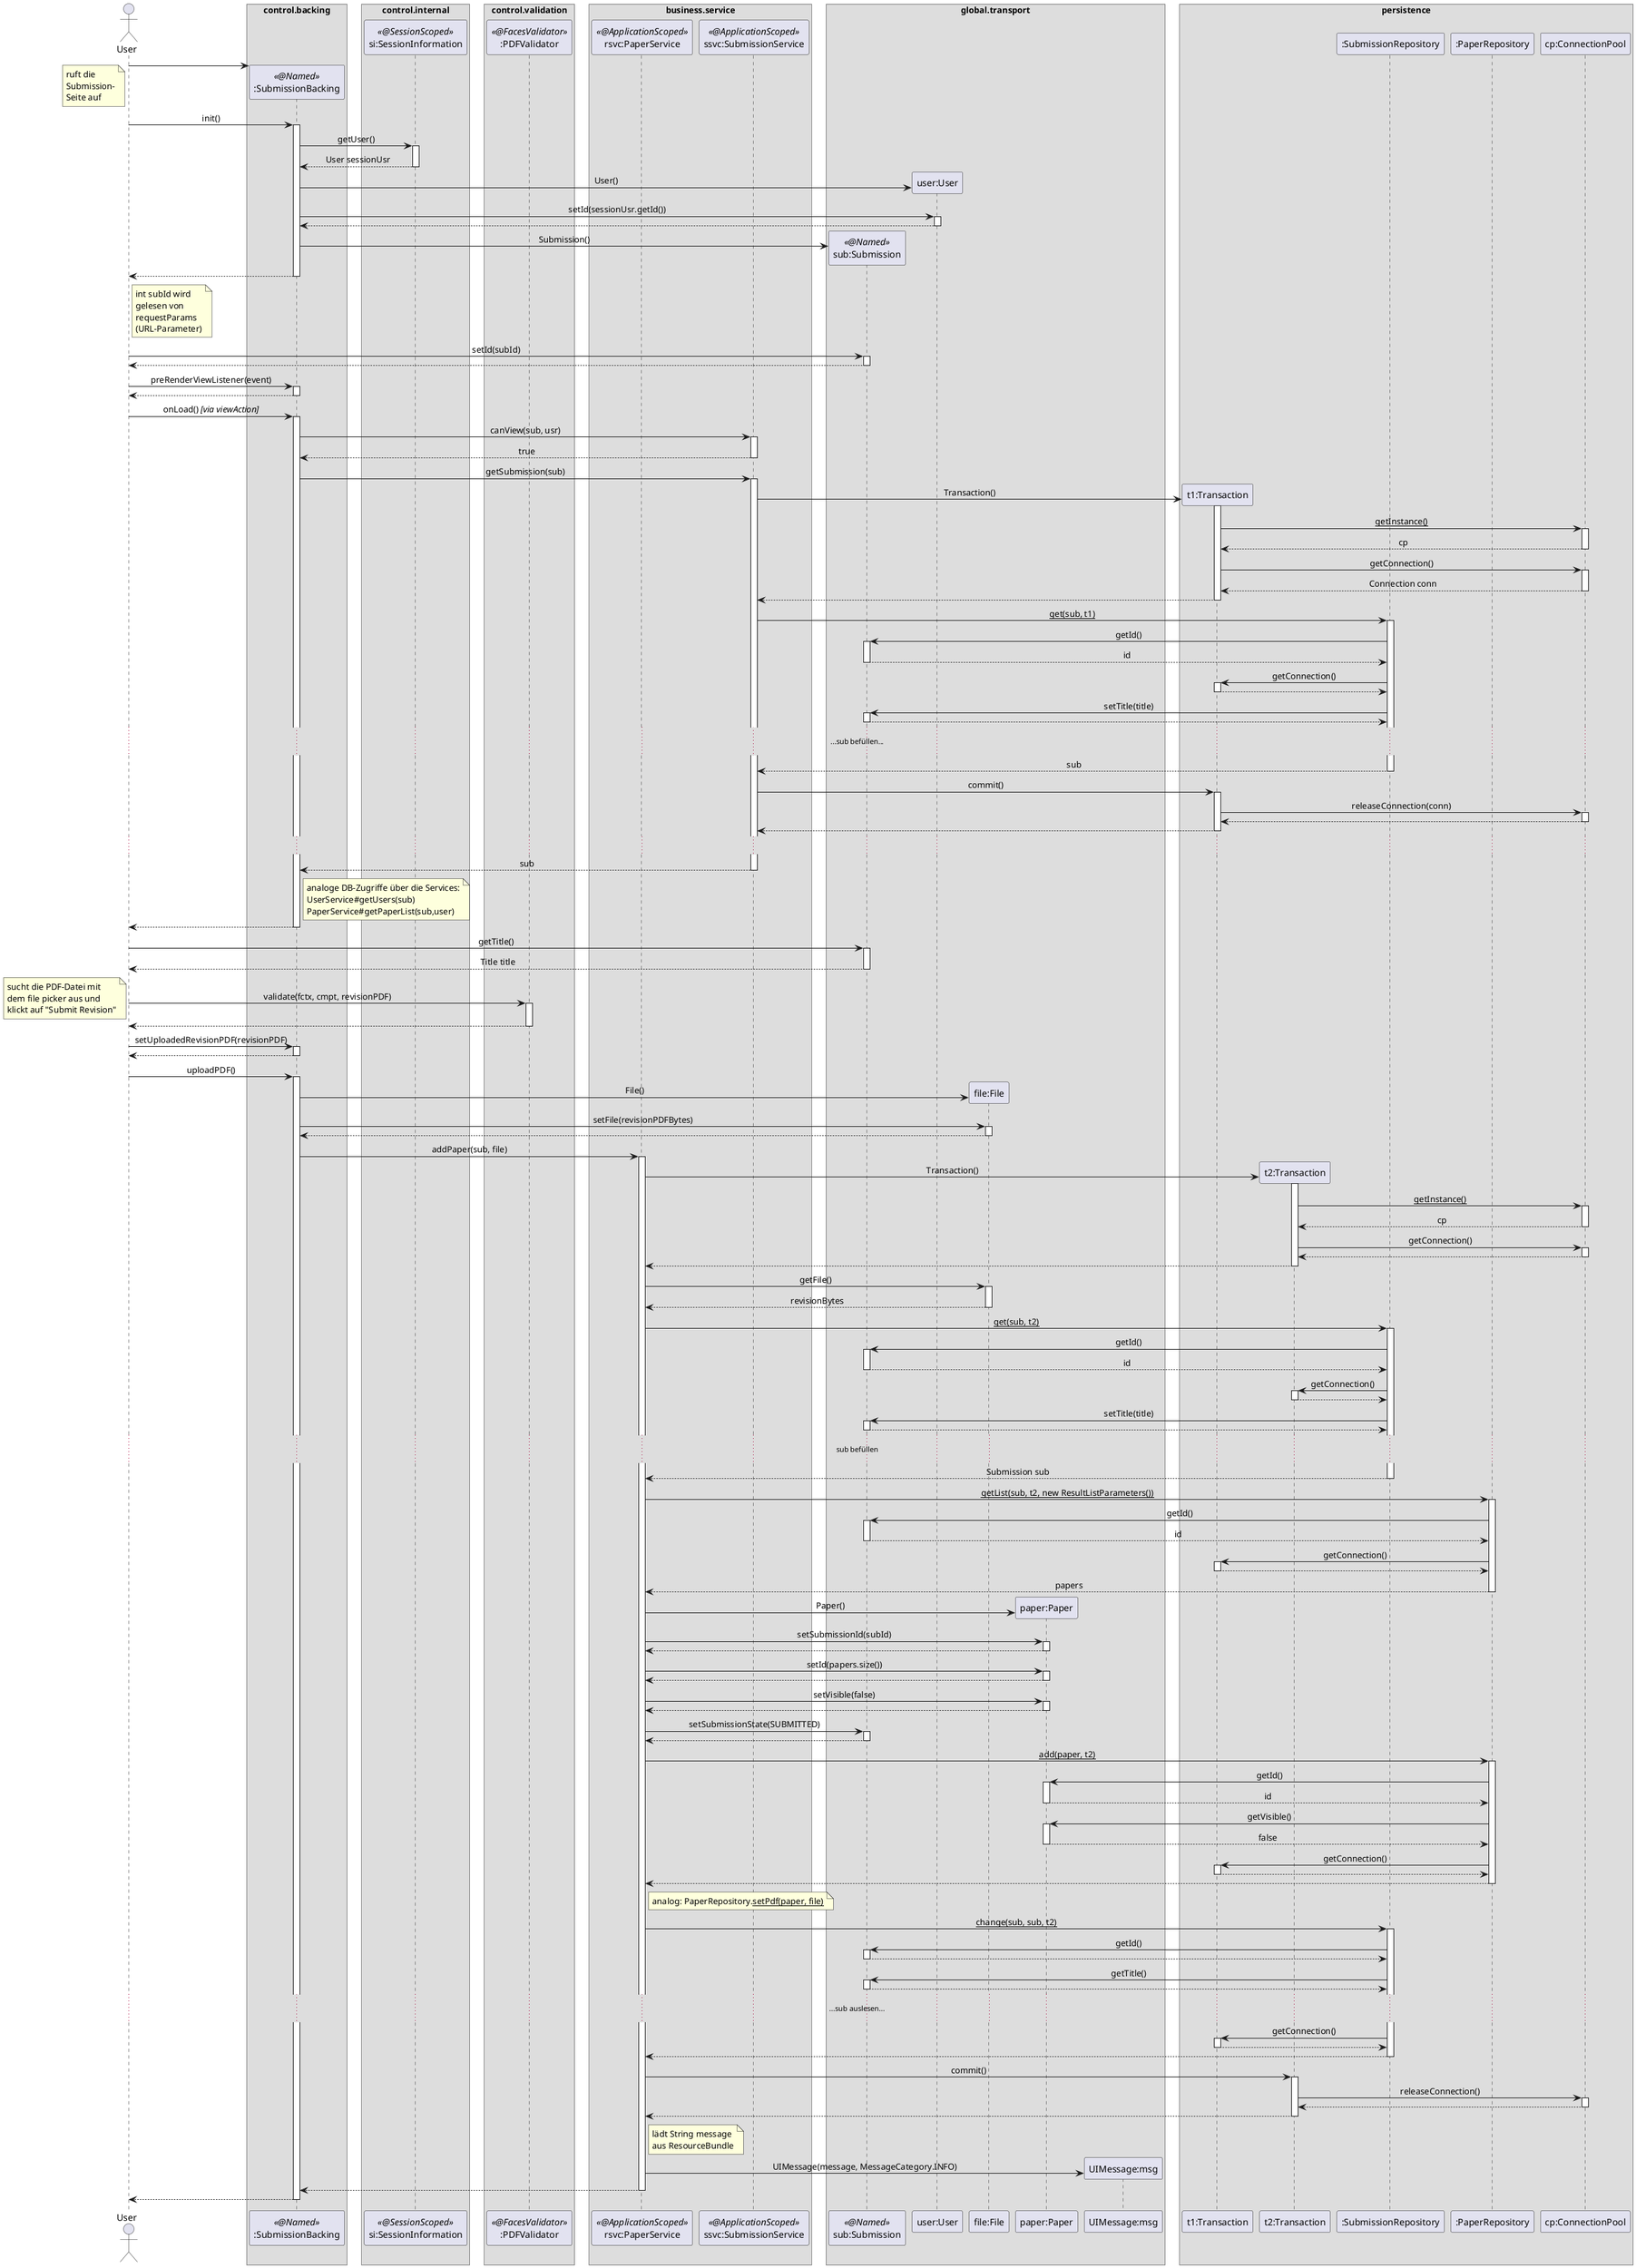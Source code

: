 @startuml
'https://plantuml.com/sequence-diagram

'!theme aws-orange
skinparam sequenceMessageAlign center
skinparam BoxPadding 10
'skinparam LifelineStrategy nosolid
'autonumber
'autoactivate on
'hide footbox

actor User as user

box "control.backing"
    participant ":SubmissionBacking" as sb << @Named >>
end box
'box "???"
'    participant ":ResourceBundle" as rscBundle
'end box
box "control.internal"
    participant "si:SessionInformation" as si << @SessionScoped >>
end box
box "control.validation"
    participant ":PDFValidator" as pdfv << @FacesValidator >>
end box
box "business.service"
    participant "rsvc:PaperService" as rsvc << @ApplicationScoped >>
    participant "ssvc:SubmissionService" as ssvc << @ApplicationScoped >>
end box
box "global.transport"
    participant "sub:Submission" as sub << @Named >>
    participant "user:User" as usr
    participant "file:File" as file
    participant "paper:Paper" as paper
    participant "UIMessage:msg" as msg
end box
box persistence
    participant "t1:Transaction" as t1
    participant "t2:Transaction" as t2
    participant ":SubmissionRepository" as sr
    participant ":PaperRepository" as pr
    participant "cp:ConnectionPool" as cp
end box

create sb
user -> sb
note left
    ruft die
    Submission-
    Seite auf
end note
user -> sb : init()
activate sb
    sb -> si ++ : getUser()
    return User sessionUsr
    sb -> usr ** : User()
    sb -> usr ++ : setId(sessionUsr.getId())
    return
    sb -> sub ** : Submission()
return

note right of user
    int subId wird
    gelesen von
    requestParams
    (URL-Parameter)
end note
user -> sub ++ : setId(subId)
return

user -> sb ++ : preRenderViewListener(event)
return

user -> sb ++ : onLoad() //[via viewAction]//
    sb -> ssvc ++ : canView(sub, usr)
    return true

    sb -> ssvc : getSubmission(sub)
    activate ssvc
        ssvc -> t1 ** : Transaction()
        activate t1
            t1 -> cp : __getInstance()__
            activate cp
            return cp
            t1 -> cp : getConnection()
            activate cp
            return Connection conn
        return
        ssvc -> sr : __get(sub, t1)__
        activate sr
            sr -> sub : getId()
            activate sub
            return id
            sr -> t1 ++ : getConnection()
            return
            sr -> sub : setTitle(title)
            activate sub
            return
            ......sub befüllen......
        return sub
        ssvc -> t1 ++ : commit()
            t1 -> cp ++ : releaseConnection(conn)
            return
        return
'        destroy t1
        ......
    return sub

    note right of sb
        analoge DB-Zugriffe über die Services:
        UserService#getUsers(sub)
        PaperService#getPaperList(sub,user)
    end note

return

user -> sub ++ : getTitle()
return Title title

user -> pdfv ++ : validate(fctx, cmpt, revisionPDF)
note left
    sucht die PDF-Datei mit
    dem file picker aus und
    klickt auf "Submit Revision"
end note
return
user -> sb ++ : setUploadedRevisionPDF(revisionPDF)
return

user -> sb : uploadPDF()
activate sb
    sb -> file ** : File()
    sb -> file ++ : setFile(revisionPDFBytes)
    return

    sb -> rsvc : addPaper(sub, file)
    activate rsvc
        rsvc -> t2 ** : Transaction()
        activate t2
            t2 -> cp : __getInstance()__
            activate cp
            return cp
            t2 -> cp : getConnection()
            activate cp
            return
        return

        rsvc -> file ++ : getFile()
        return revisionBytes

        rsvc -> sr : __get(sub, t2)__
        activate sr
            sr -> sub : getId()
            activate sub
            return id
            sr -> t2 ++ : getConnection()
            return
            sr -> sub : setTitle(title)
            activate sub
            return
            ...sub befüllen...
        return Submission sub
        rsvc -> pr ++ : __getList(sub, t2, new ResultListParameters())__
            pr -> sub ++ : getId()
            return id
            pr -> t1 ++ : getConnection()
            return
        return papers
        rsvc -> paper ** : Paper()
        rsvc -> paper : setSubmissionId(subId)
        activate paper
        return
        rsvc -> paper : setId(papers.size())
        activate paper
        return
        rsvc -> paper ++ : setVisible(false)
        return
        rsvc -> sub ++ : setSubmissionState(SUBMITTED)
        return

        rsvc -> pr ++ : __add(paper, t2)__
            pr -> paper ++ : getId()
            return id
            pr -> paper ++ : getVisible()
            return false
            pr -> t1 ++ : getConnection()
            return
        return
        note right of rsvc
            analog: PaperRepository.__setPdf(paper, file)__
        end note

        rsvc -> sr : __change(sub, sub, t2)__
        activate sr
            sr -> sub ++ : getId()
            return
            sr -> sub ++ : getTitle()
            return
            ......sub auslesen......
            sr -> t1 ++ : getConnection()
            return
        return

        rsvc -> t2 ++ : commit()
            t2 -> cp ++ : releaseConnection()
            return
        return

        note right of rsvc
            lädt String message
            aus ResourceBundle
        end note
        rsvc -> msg ** : UIMessage(message, MessageCategory.INFO)

'        destroy t2
    return

'    subBacking -> rscBundle : getAddRevision\\\nConfirmationMsg()
'    activate rscBundle
'    return msg

return




@enduml